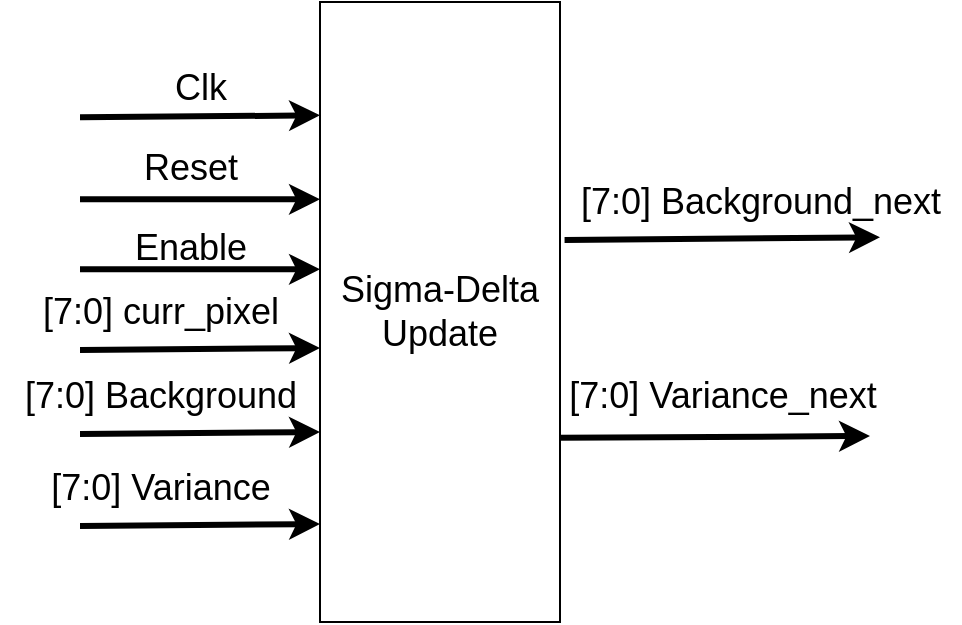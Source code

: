 <mxfile version="26.2.14">
  <diagram name="Page-1" id="OkErCemOwEuDAzPWgcps">
    <mxGraphModel dx="946" dy="1755" grid="1" gridSize="10" guides="1" tooltips="1" connect="1" arrows="1" fold="1" page="1" pageScale="1" pageWidth="827" pageHeight="1169" math="0" shadow="0">
      <root>
        <mxCell id="0" />
        <mxCell id="1" parent="0" />
        <mxCell id="3R5yYGbWxiuOZcLjZV9d-1" value="&lt;span style=&quot;font-size: 18px;&quot;&gt;Sigma-Delta&lt;/span&gt;&lt;div&gt;&lt;span style=&quot;font-size: 18px;&quot;&gt;Update&lt;/span&gt;&lt;/div&gt;" style="rounded=0;whiteSpace=wrap;html=1;" parent="1" vertex="1">
          <mxGeometry x="950" y="-280" width="120" height="310" as="geometry" />
        </mxCell>
        <mxCell id="3R5yYGbWxiuOZcLjZV9d-2" value="" style="endArrow=classic;html=1;rounded=0;strokeWidth=3;" parent="1" edge="1">
          <mxGeometry width="50" height="50" relative="1" as="geometry">
            <mxPoint x="830" y="-106" as="sourcePoint" />
            <mxPoint x="950" y="-107" as="targetPoint" />
          </mxGeometry>
        </mxCell>
        <mxCell id="3R5yYGbWxiuOZcLjZV9d-3" value="&lt;span style=&quot;font-size: 18px;&quot;&gt;[7:0] curr_pixel&lt;/span&gt;" style="text;html=1;align=center;verticalAlign=middle;resizable=0;points=[];autosize=1;strokeColor=none;fillColor=none;" parent="1" vertex="1">
          <mxGeometry x="800" y="-145" width="140" height="40" as="geometry" />
        </mxCell>
        <mxCell id="3R5yYGbWxiuOZcLjZV9d-4" value="" style="endArrow=classic;html=1;rounded=0;strokeWidth=3;" parent="1" edge="1">
          <mxGeometry width="50" height="50" relative="1" as="geometry">
            <mxPoint x="830" y="-64" as="sourcePoint" />
            <mxPoint x="950" y="-65" as="targetPoint" />
          </mxGeometry>
        </mxCell>
        <mxCell id="3R5yYGbWxiuOZcLjZV9d-5" value="&lt;span style=&quot;font-size: 18px;&quot;&gt;[7:0] Background&lt;/span&gt;" style="text;html=1;align=center;verticalAlign=middle;resizable=0;points=[];autosize=1;strokeColor=none;fillColor=none;" parent="1" vertex="1">
          <mxGeometry x="790" y="-103" width="160" height="40" as="geometry" />
        </mxCell>
        <mxCell id="3R5yYGbWxiuOZcLjZV9d-6" value="" style="endArrow=classic;html=1;rounded=0;strokeWidth=3;" parent="1" edge="1">
          <mxGeometry width="50" height="50" relative="1" as="geometry">
            <mxPoint x="830" y="-18" as="sourcePoint" />
            <mxPoint x="950" y="-19" as="targetPoint" />
          </mxGeometry>
        </mxCell>
        <mxCell id="3R5yYGbWxiuOZcLjZV9d-7" value="&lt;span style=&quot;font-size: 18px;&quot;&gt;[7:0] Variance&lt;/span&gt;" style="text;html=1;align=center;verticalAlign=middle;resizable=0;points=[];autosize=1;strokeColor=none;fillColor=none;" parent="1" vertex="1">
          <mxGeometry x="805" y="-57" width="130" height="40" as="geometry" />
        </mxCell>
        <mxCell id="3R5yYGbWxiuOZcLjZV9d-8" value="" style="endArrow=classic;html=1;rounded=0;strokeWidth=3;" parent="1" edge="1">
          <mxGeometry width="50" height="50" relative="1" as="geometry">
            <mxPoint x="830" y="-222.33" as="sourcePoint" />
            <mxPoint x="950" y="-223.33" as="targetPoint" />
          </mxGeometry>
        </mxCell>
        <mxCell id="3R5yYGbWxiuOZcLjZV9d-9" value="&lt;font style=&quot;font-size: 18px;&quot;&gt;Clk&lt;/font&gt;" style="text;html=1;align=center;verticalAlign=middle;resizable=0;points=[];autosize=1;strokeColor=none;fillColor=none;" parent="1" vertex="1">
          <mxGeometry x="865" y="-257.33" width="50" height="40" as="geometry" />
        </mxCell>
        <mxCell id="3R5yYGbWxiuOZcLjZV9d-10" value="" style="endArrow=classic;html=1;rounded=0;strokeWidth=3;" parent="1" edge="1">
          <mxGeometry width="50" height="50" relative="1" as="geometry">
            <mxPoint x="830" y="-181.33" as="sourcePoint" />
            <mxPoint x="950" y="-181.33" as="targetPoint" />
          </mxGeometry>
        </mxCell>
        <mxCell id="3R5yYGbWxiuOZcLjZV9d-11" value="&lt;span style=&quot;font-size: 18px;&quot;&gt;Reset&lt;/span&gt;" style="text;html=1;align=center;verticalAlign=middle;resizable=0;points=[];autosize=1;strokeColor=none;fillColor=none;" parent="1" vertex="1">
          <mxGeometry x="850" y="-217.33" width="70" height="40" as="geometry" />
        </mxCell>
        <mxCell id="3R5yYGbWxiuOZcLjZV9d-12" value="" style="endArrow=classic;html=1;rounded=0;strokeWidth=3;" parent="1" edge="1">
          <mxGeometry width="50" height="50" relative="1" as="geometry">
            <mxPoint x="830" y="-146.33" as="sourcePoint" />
            <mxPoint x="950" y="-146.33" as="targetPoint" />
          </mxGeometry>
        </mxCell>
        <mxCell id="3R5yYGbWxiuOZcLjZV9d-13" value="&lt;span style=&quot;font-size: 18px;&quot;&gt;Enable&lt;/span&gt;" style="text;html=1;align=center;verticalAlign=middle;resizable=0;points=[];autosize=1;strokeColor=none;fillColor=none;" parent="1" vertex="1">
          <mxGeometry x="845" y="-177.33" width="80" height="40" as="geometry" />
        </mxCell>
        <mxCell id="3R5yYGbWxiuOZcLjZV9d-14" value="" style="endArrow=classic;html=1;rounded=0;strokeWidth=3;exitX=1.019;exitY=0.384;exitDx=0;exitDy=0;exitPerimeter=0;" parent="1" source="3R5yYGbWxiuOZcLjZV9d-1" edge="1">
          <mxGeometry width="50" height="50" relative="1" as="geometry">
            <mxPoint x="1110" y="-161.33" as="sourcePoint" />
            <mxPoint x="1230" y="-162.33" as="targetPoint" />
          </mxGeometry>
        </mxCell>
        <mxCell id="3R5yYGbWxiuOZcLjZV9d-15" value="&lt;span style=&quot;font-size: 18px;&quot;&gt;[7:0] Background_next&lt;/span&gt;" style="text;html=1;align=center;verticalAlign=middle;resizable=0;points=[];autosize=1;strokeColor=none;fillColor=none;" parent="1" vertex="1">
          <mxGeometry x="1070" y="-200.0" width="200" height="40" as="geometry" />
        </mxCell>
        <mxCell id="3R5yYGbWxiuOZcLjZV9d-16" value="" style="endArrow=classic;html=1;rounded=0;strokeWidth=3;exitX=0.996;exitY=0.703;exitDx=0;exitDy=0;exitPerimeter=0;" parent="1" source="3R5yYGbWxiuOZcLjZV9d-1" edge="1">
          <mxGeometry width="50" height="50" relative="1" as="geometry">
            <mxPoint x="1105" y="-62" as="sourcePoint" />
            <mxPoint x="1225" y="-63" as="targetPoint" />
          </mxGeometry>
        </mxCell>
        <mxCell id="3R5yYGbWxiuOZcLjZV9d-17" value="&lt;span style=&quot;font-size: 18px;&quot;&gt;[7:0] Variance_next&lt;/span&gt;" style="text;html=1;align=center;verticalAlign=middle;resizable=0;points=[];autosize=1;strokeColor=none;fillColor=none;" parent="1" vertex="1">
          <mxGeometry x="1061" y="-103.0" width="180" height="40" as="geometry" />
        </mxCell>
      </root>
    </mxGraphModel>
  </diagram>
</mxfile>
